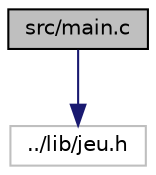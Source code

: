 digraph "src/main.c"
{
 // LATEX_PDF_SIZE
  edge [fontname="Helvetica",fontsize="10",labelfontname="Helvetica",labelfontsize="10"];
  node [fontname="Helvetica",fontsize="10",shape=record];
  Node1 [label="src/main.c",height=0.2,width=0.4,color="black", fillcolor="grey75", style="filled", fontcolor="black",tooltip="programme principal du jeu"];
  Node1 -> Node2 [color="midnightblue",fontsize="10",style="solid",fontname="Helvetica"];
  Node2 [label="../lib/jeu.h",height=0.2,width=0.4,color="grey75", fillcolor="white", style="filled",tooltip=" "];
}
